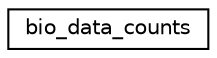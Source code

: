 digraph G
{
  edge [fontname="Helvetica",fontsize="10",labelfontname="Helvetica",labelfontsize="10"];
  node [fontname="Helvetica",fontsize="10",shape=record];
  rankdir="LR";
  Node1 [label="bio_data_counts",height=0.2,width=0.4,color="black", fillcolor="white", style="filled",URL="$structbio__data__counts.html"];
}
